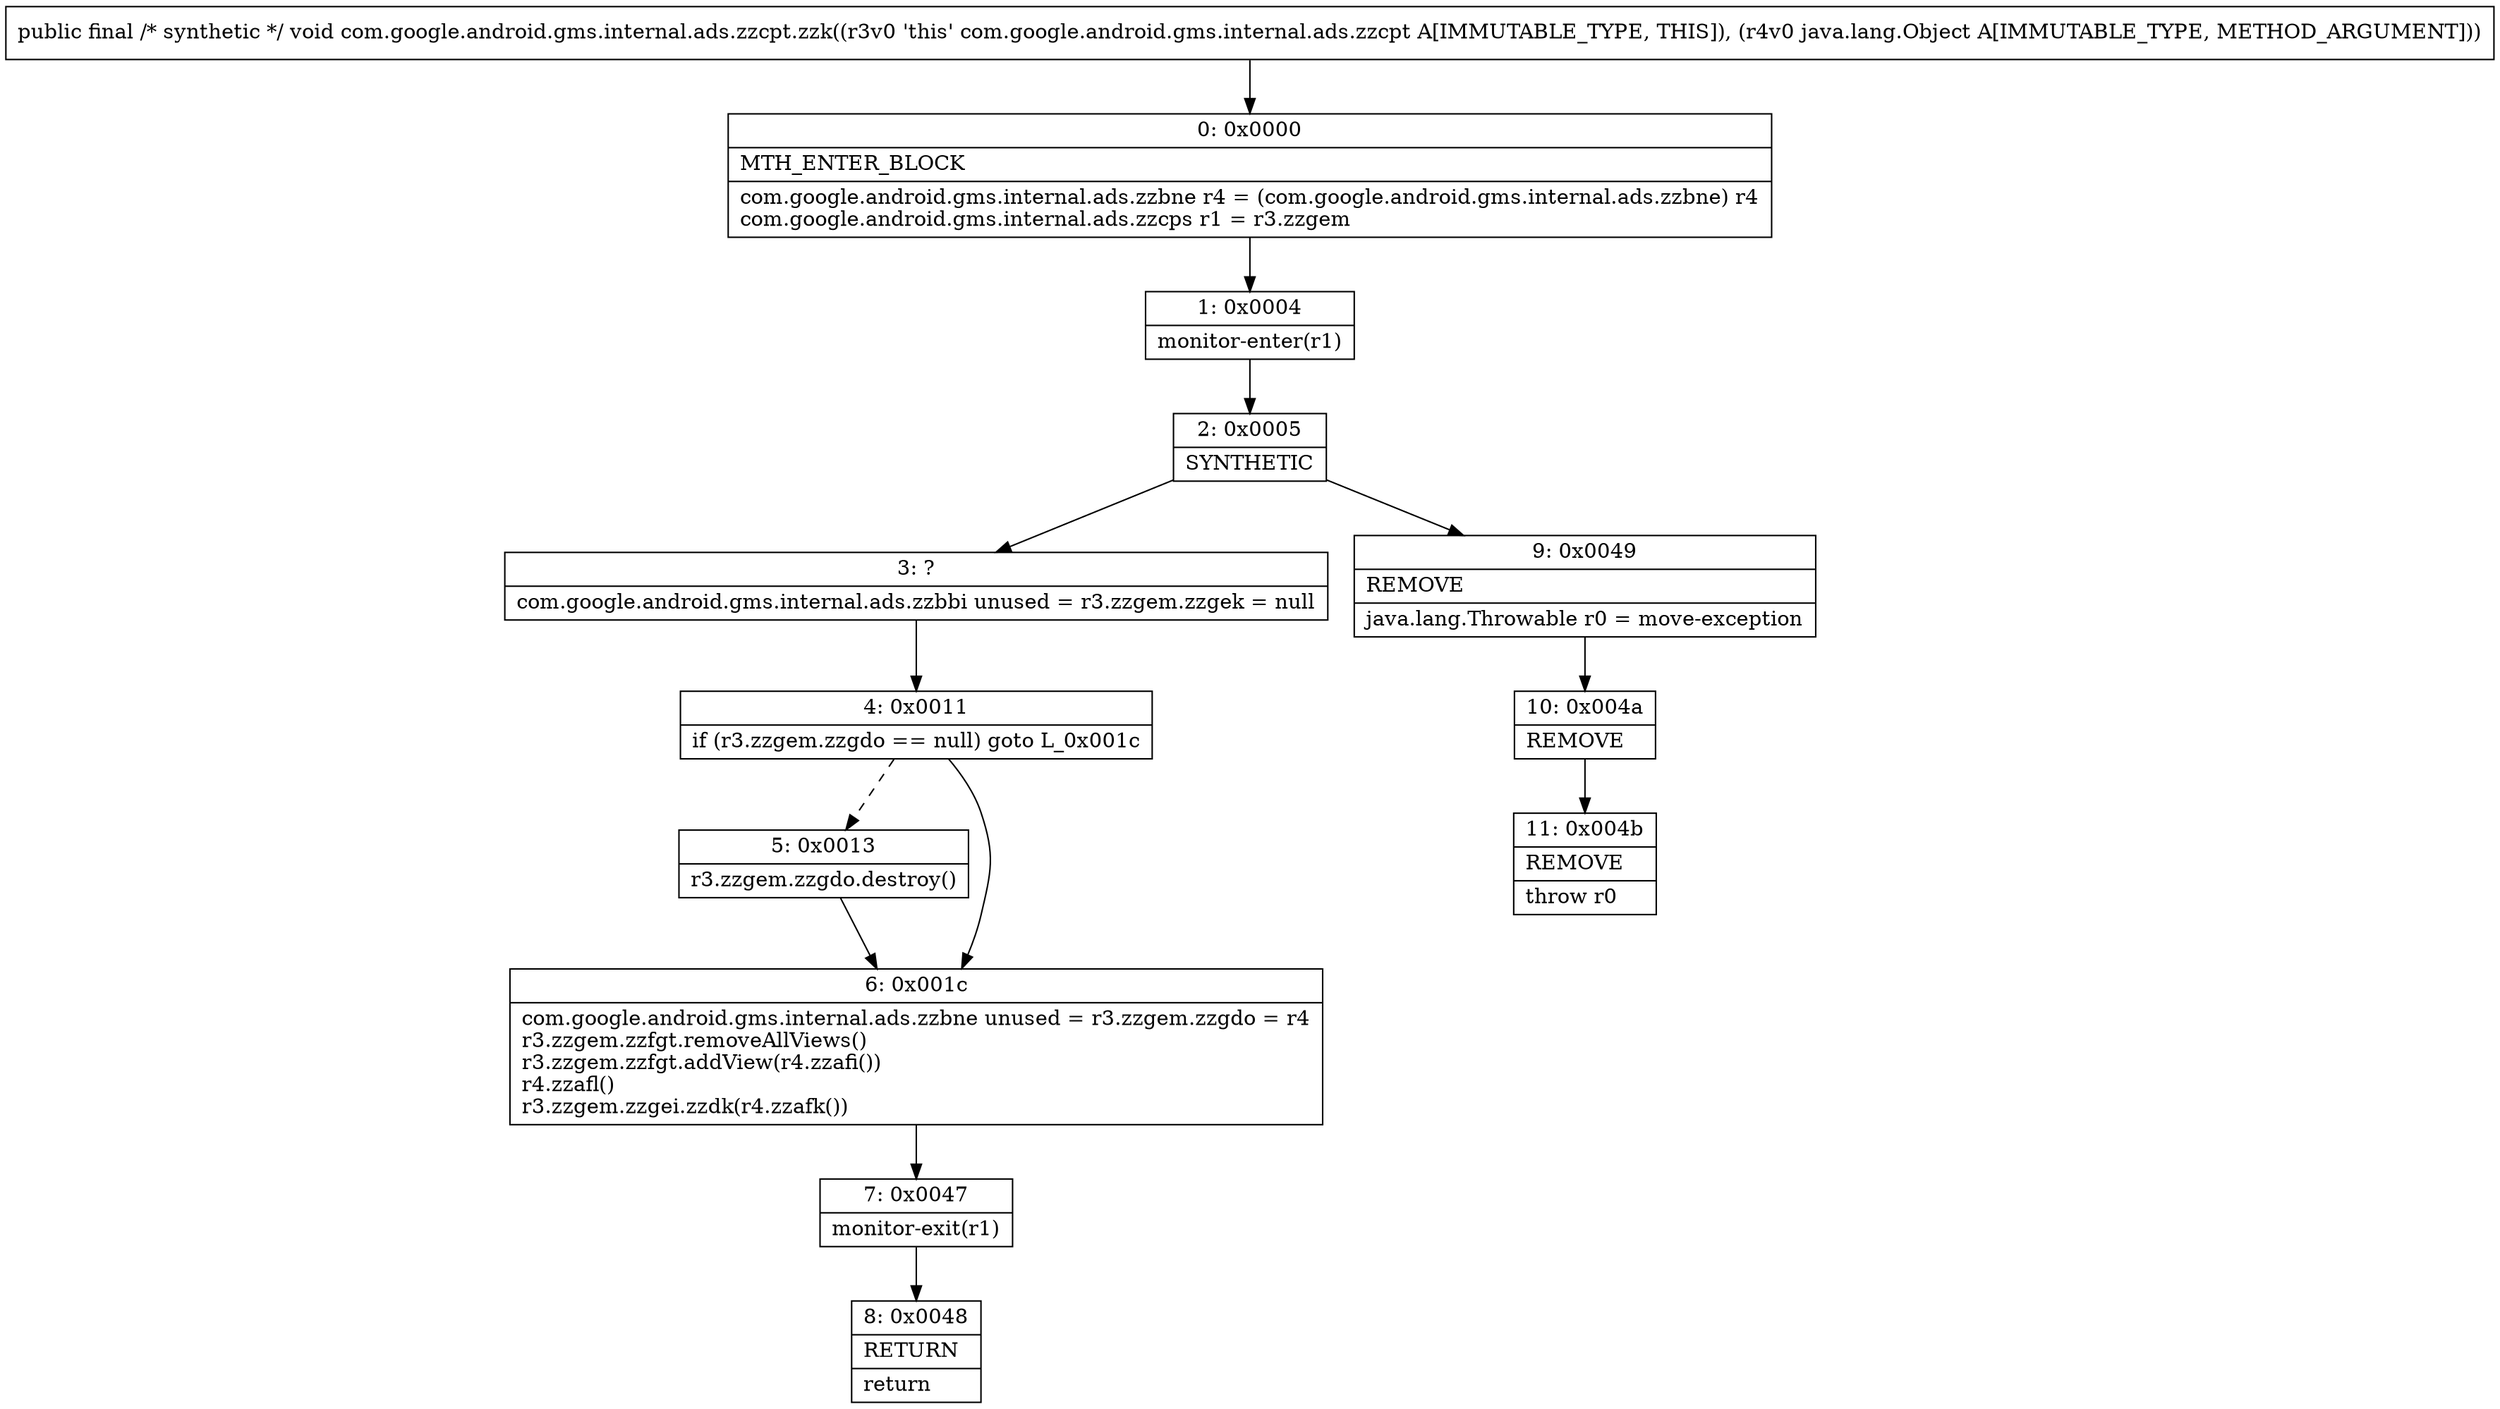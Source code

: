 digraph "CFG forcom.google.android.gms.internal.ads.zzcpt.zzk(Ljava\/lang\/Object;)V" {
Node_0 [shape=record,label="{0\:\ 0x0000|MTH_ENTER_BLOCK\l|com.google.android.gms.internal.ads.zzbne r4 = (com.google.android.gms.internal.ads.zzbne) r4\lcom.google.android.gms.internal.ads.zzcps r1 = r3.zzgem\l}"];
Node_1 [shape=record,label="{1\:\ 0x0004|monitor\-enter(r1)\l}"];
Node_2 [shape=record,label="{2\:\ 0x0005|SYNTHETIC\l}"];
Node_3 [shape=record,label="{3\:\ ?|com.google.android.gms.internal.ads.zzbbi unused = r3.zzgem.zzgek = null\l}"];
Node_4 [shape=record,label="{4\:\ 0x0011|if (r3.zzgem.zzgdo == null) goto L_0x001c\l}"];
Node_5 [shape=record,label="{5\:\ 0x0013|r3.zzgem.zzgdo.destroy()\l}"];
Node_6 [shape=record,label="{6\:\ 0x001c|com.google.android.gms.internal.ads.zzbne unused = r3.zzgem.zzgdo = r4\lr3.zzgem.zzfgt.removeAllViews()\lr3.zzgem.zzfgt.addView(r4.zzafi())\lr4.zzafl()\lr3.zzgem.zzgei.zzdk(r4.zzafk())\l}"];
Node_7 [shape=record,label="{7\:\ 0x0047|monitor\-exit(r1)\l}"];
Node_8 [shape=record,label="{8\:\ 0x0048|RETURN\l|return\l}"];
Node_9 [shape=record,label="{9\:\ 0x0049|REMOVE\l|java.lang.Throwable r0 = move\-exception\l}"];
Node_10 [shape=record,label="{10\:\ 0x004a|REMOVE\l}"];
Node_11 [shape=record,label="{11\:\ 0x004b|REMOVE\l|throw r0\l}"];
MethodNode[shape=record,label="{public final \/* synthetic *\/ void com.google.android.gms.internal.ads.zzcpt.zzk((r3v0 'this' com.google.android.gms.internal.ads.zzcpt A[IMMUTABLE_TYPE, THIS]), (r4v0 java.lang.Object A[IMMUTABLE_TYPE, METHOD_ARGUMENT])) }"];
MethodNode -> Node_0;
Node_0 -> Node_1;
Node_1 -> Node_2;
Node_2 -> Node_3;
Node_2 -> Node_9;
Node_3 -> Node_4;
Node_4 -> Node_5[style=dashed];
Node_4 -> Node_6;
Node_5 -> Node_6;
Node_6 -> Node_7;
Node_7 -> Node_8;
Node_9 -> Node_10;
Node_10 -> Node_11;
}

